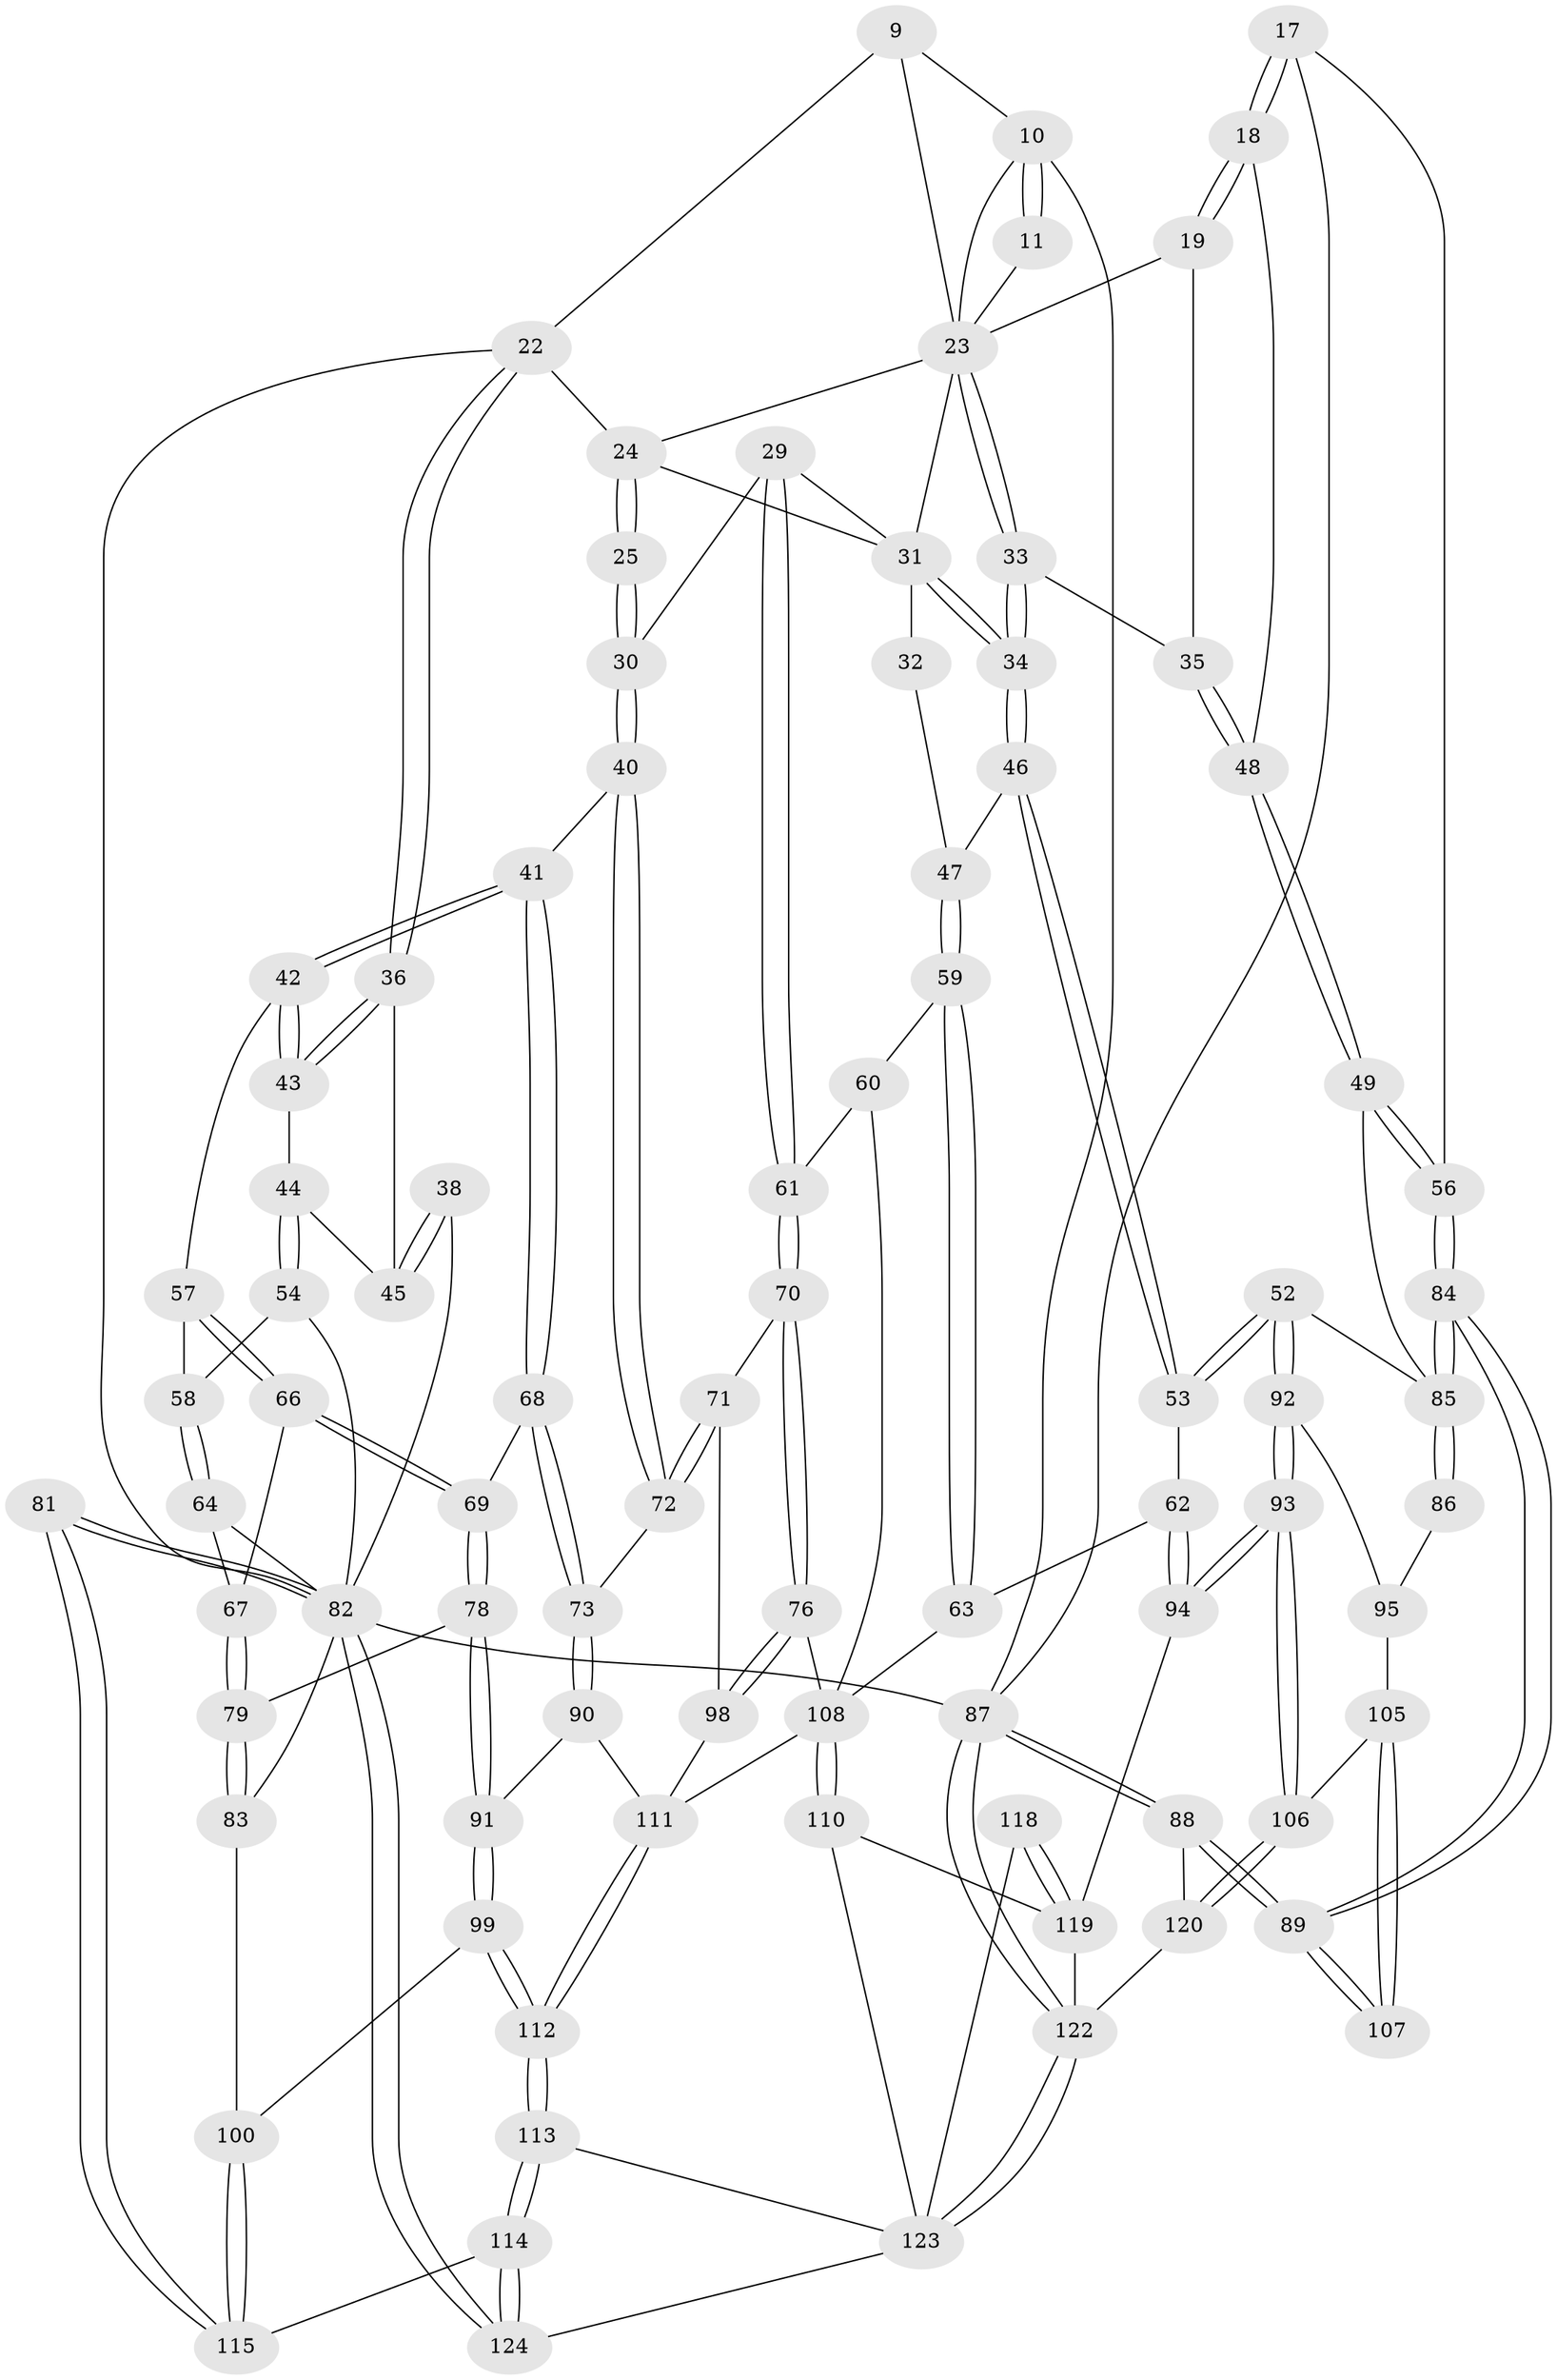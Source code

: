 // original degree distribution, {3: 0.016129032258064516, 5: 0.5483870967741935, 6: 0.20967741935483872, 4: 0.22580645161290322}
// Generated by graph-tools (version 1.1) at 2025/06/03/04/25 22:06:04]
// undirected, 86 vertices, 204 edges
graph export_dot {
graph [start="1"]
  node [color=gray90,style=filled];
  9 [pos="+0.5455233702019763+0.04918645749244861",super="+7"];
  10 [pos="+0.8225943605883149+0",super="+8"];
  11 [pos="+0.738869477747089+0.15934167729501433"];
  17 [pos="+1+0.23812612034795239"];
  18 [pos="+1+0.23166839448273302"];
  19 [pos="+1+0.21861069996272486"];
  22 [pos="+0.21591516913974226+0.23151118994361014",super="+5+6"];
  23 [pos="+0.7682957013560674+0.23458446556002643",super="+20+15+16+12"];
  24 [pos="+0.43911517249346893+0.20616436418340617",super="+13+21"];
  25 [pos="+0.3758666446880932+0.3567890724524217"];
  29 [pos="+0.43932567734285327+0.4158823698589219"];
  30 [pos="+0.39345915154325534+0.39566475261257456"];
  31 [pos="+0.5764706789119813+0.32898467433576967",super="+28"];
  32 [pos="+0.5718054495643362+0.337286200982947"];
  33 [pos="+0.77726676023102+0.25913871139055794"];
  34 [pos="+0.7470639245542093+0.31622764418231186"];
  35 [pos="+0.7963233606038306+0.26771217458338636"];
  36 [pos="+0.21299810110010284+0.23420753556565055"];
  38 [pos="+0+0.24165075642115305"];
  40 [pos="+0.2878531008287771+0.46280997743584046"];
  41 [pos="+0.28627648451749704+0.4630343183858222"];
  42 [pos="+0.17720935792225662+0.42888969342638067"];
  43 [pos="+0.1639350978144139+0.3699203987537723"];
  44 [pos="+0.03433131736733548+0.35765366608709076"];
  45 [pos="+0.03366917530775519+0.35714947692582016",super="+37"];
  46 [pos="+0.7274843567506143+0.3738385091859222"];
  47 [pos="+0.6444332222984003+0.41239777020275503"];
  48 [pos="+0.8925200234034605+0.36104680200129086"];
  49 [pos="+0.9120009462045943+0.41117892685636664"];
  52 [pos="+0.8134083029849604+0.5411078256737739"];
  53 [pos="+0.7908601990821351+0.5375126041922852"];
  54 [pos="+0.048932645533175514+0.44166923415474896"];
  56 [pos="+1+0.3807374027888585"];
  57 [pos="+0.14032624636199942+0.472267312293022"];
  58 [pos="+0.07565722392617025+0.46576177277705116"];
  59 [pos="+0.597119957337932+0.4709788807351576"];
  60 [pos="+0.5355681153112075+0.4779878453902478"];
  61 [pos="+0.4500105933014001+0.43269044721617206"];
  62 [pos="+0.7905350714535289+0.5376912121992052"];
  63 [pos="+0.7008101937692868+0.5751766719801978"];
  64 [pos="+0.005933335794838878+0.547292243363146"];
  66 [pos="+0.14044443866395626+0.501135773237074"];
  67 [pos="+0.09772424258220813+0.5466881058887532"];
  68 [pos="+0.23156232294686097+0.565160778287666"];
  69 [pos="+0.19327771351257583+0.5868760569732513"];
  70 [pos="+0.4128961866055282+0.5777710885420955"];
  71 [pos="+0.3527051739883733+0.6027867166342674"];
  72 [pos="+0.33972681105461483+0.5999790608209837"];
  73 [pos="+0.32259275261123266+0.6066847540216675"];
  76 [pos="+0.47958858184247277+0.6382469705236885"];
  78 [pos="+0.18779946799382516+0.6068893909200637"];
  79 [pos="+0.10000877011466387+0.5950243548762641"];
  81 [pos="+0+1"];
  82 [pos="+0+1",super="+4+80"];
  83 [pos="+0+0.7511637426370786"];
  84 [pos="+1+0.639622818485934"];
  85 [pos="+1+0.614756762371787",super="+50+51"];
  86 [pos="+0.9108343610284896+0.6596087340180852"];
  87 [pos="+1+1",super="+3"];
  88 [pos="+1+0.8608203085951271"];
  89 [pos="+1+0.8293281729485231"];
  90 [pos="+0.24899152921094123+0.6847534461094267"];
  91 [pos="+0.1971173995469057+0.6819755296907277"];
  92 [pos="+0.8391684751283738+0.6474293886999648"];
  93 [pos="+0.7762002831578517+0.78527712014252"];
  94 [pos="+0.759137389455052+0.7791855316461337"];
  95 [pos="+0.887908309329162+0.675385998023403"];
  98 [pos="+0.4233794938575223+0.6964640629952167",super="+96"];
  99 [pos="+0.1776140742395936+0.7007476968936175"];
  100 [pos="+0.12308644012223653+0.7424690134902854"];
  105 [pos="+0.8774861439372624+0.7386545025151479",super="+104"];
  106 [pos="+0.7771489691349722+0.7860387657702109"];
  107 [pos="+1+0.7932463075756513"];
  108 [pos="+0.5620394136859733+0.7654637874048624",super="+77"];
  110 [pos="+0.5699959726569028+0.7695667010926027",super="+103"];
  111 [pos="+0.35481087710669873+0.8320662265429505",super="+109+97"];
  112 [pos="+0.34157081677742973+0.874147016089076"];
  113 [pos="+0.33483286579995863+0.9030168023141972"];
  114 [pos="+0.32169832032211065+0.9169001179354682"];
  115 [pos="+0.24309191945060704+0.8972742880702668"];
  118 [pos="+0.647470617039015+0.9239901116841596"];
  119 [pos="+0.6801632025095763+0.9678972670359633",super="+101+102"];
  120 [pos="+0.8079004458130074+0.8401555398607174"];
  122 [pos="+0.7993225912667221+1",super="+121"];
  123 [pos="+0.5980138388130412+1",super="+117+116"];
  124 [pos="+0.3262499504152413+1"];
  9 -- 10;
  9 -- 22;
  9 -- 23;
  10 -- 11 [weight=2];
  10 -- 11;
  10 -- 87;
  10 -- 23;
  11 -- 23;
  17 -- 18;
  17 -- 18;
  17 -- 56;
  17 -- 87;
  18 -- 19;
  18 -- 19;
  18 -- 48;
  19 -- 35;
  19 -- 23;
  22 -- 36;
  22 -- 36;
  22 -- 82;
  22 -- 24 [weight=2];
  23 -- 33;
  23 -- 33;
  23 -- 31;
  23 -- 24;
  24 -- 25 [weight=2];
  24 -- 25;
  24 -- 31;
  25 -- 30;
  25 -- 30;
  29 -- 30;
  29 -- 61;
  29 -- 61;
  29 -- 31;
  30 -- 40;
  30 -- 40;
  31 -- 32 [weight=2];
  31 -- 34;
  31 -- 34;
  32 -- 47;
  33 -- 34;
  33 -- 34;
  33 -- 35;
  34 -- 46;
  34 -- 46;
  35 -- 48;
  35 -- 48;
  36 -- 43;
  36 -- 43;
  36 -- 45;
  38 -- 45 [weight=2];
  38 -- 45;
  38 -- 82;
  40 -- 41;
  40 -- 72;
  40 -- 72;
  41 -- 42;
  41 -- 42;
  41 -- 68;
  41 -- 68;
  42 -- 43;
  42 -- 43;
  42 -- 57;
  43 -- 44;
  44 -- 45;
  44 -- 54;
  44 -- 54;
  46 -- 47;
  46 -- 53;
  46 -- 53;
  47 -- 59;
  47 -- 59;
  48 -- 49;
  48 -- 49;
  49 -- 56;
  49 -- 56;
  49 -- 85;
  52 -- 53;
  52 -- 53;
  52 -- 92;
  52 -- 92;
  52 -- 85;
  53 -- 62;
  54 -- 58;
  54 -- 82;
  56 -- 84;
  56 -- 84;
  57 -- 58;
  57 -- 66;
  57 -- 66;
  58 -- 64;
  58 -- 64;
  59 -- 60;
  59 -- 63;
  59 -- 63;
  60 -- 61;
  60 -- 108;
  61 -- 70;
  61 -- 70;
  62 -- 63;
  62 -- 94;
  62 -- 94;
  63 -- 108;
  64 -- 67;
  64 -- 82;
  66 -- 67;
  66 -- 69;
  66 -- 69;
  67 -- 79;
  67 -- 79;
  68 -- 69;
  68 -- 73;
  68 -- 73;
  69 -- 78;
  69 -- 78;
  70 -- 71;
  70 -- 76;
  70 -- 76;
  71 -- 72;
  71 -- 72;
  71 -- 98;
  72 -- 73;
  73 -- 90;
  73 -- 90;
  76 -- 98;
  76 -- 98;
  76 -- 108;
  78 -- 79;
  78 -- 91;
  78 -- 91;
  79 -- 83;
  79 -- 83;
  81 -- 82 [weight=2];
  81 -- 82;
  81 -- 115;
  81 -- 115;
  82 -- 124;
  82 -- 124;
  82 -- 87 [weight=2];
  82 -- 83;
  83 -- 100;
  84 -- 85;
  84 -- 85;
  84 -- 89;
  84 -- 89;
  85 -- 86 [weight=2];
  85 -- 86;
  86 -- 95;
  87 -- 88;
  87 -- 88;
  87 -- 122;
  87 -- 122;
  88 -- 89;
  88 -- 89;
  88 -- 120;
  89 -- 107;
  89 -- 107;
  90 -- 91;
  90 -- 111;
  91 -- 99;
  91 -- 99;
  92 -- 93;
  92 -- 93;
  92 -- 95;
  93 -- 94;
  93 -- 94;
  93 -- 106;
  93 -- 106;
  94 -- 119;
  95 -- 105;
  98 -- 111 [weight=2];
  99 -- 100;
  99 -- 112;
  99 -- 112;
  100 -- 115;
  100 -- 115;
  105 -- 106;
  105 -- 107 [weight=2];
  105 -- 107;
  106 -- 120;
  106 -- 120;
  108 -- 110 [weight=2];
  108 -- 110;
  108 -- 111;
  110 -- 119;
  110 -- 123;
  111 -- 112;
  111 -- 112;
  112 -- 113;
  112 -- 113;
  113 -- 114;
  113 -- 114;
  113 -- 123;
  114 -- 115;
  114 -- 124;
  114 -- 124;
  118 -- 119 [weight=2];
  118 -- 119;
  118 -- 123;
  119 -- 122;
  120 -- 122;
  122 -- 123;
  122 -- 123;
  123 -- 124;
}
